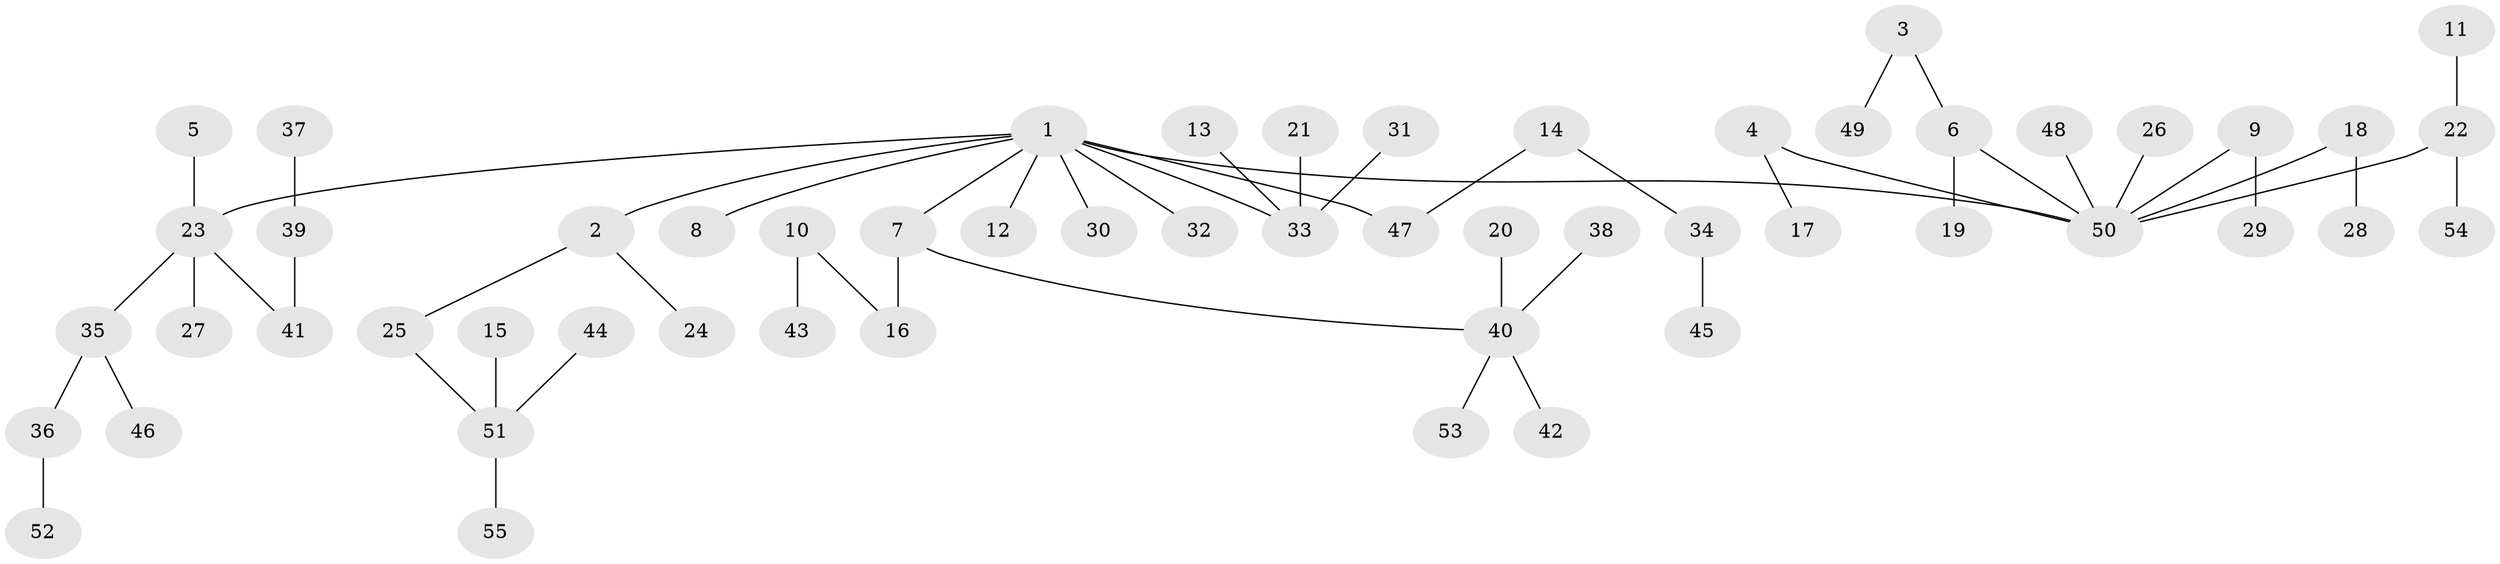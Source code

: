 // original degree distribution, {3: 0.13761467889908258, 8: 0.01834862385321101, 5: 0.027522935779816515, 4: 0.05504587155963303, 2: 0.21100917431192662, 6: 0.01834862385321101, 1: 0.5321100917431193}
// Generated by graph-tools (version 1.1) at 2025/26/03/09/25 03:26:29]
// undirected, 55 vertices, 54 edges
graph export_dot {
graph [start="1"]
  node [color=gray90,style=filled];
  1;
  2;
  3;
  4;
  5;
  6;
  7;
  8;
  9;
  10;
  11;
  12;
  13;
  14;
  15;
  16;
  17;
  18;
  19;
  20;
  21;
  22;
  23;
  24;
  25;
  26;
  27;
  28;
  29;
  30;
  31;
  32;
  33;
  34;
  35;
  36;
  37;
  38;
  39;
  40;
  41;
  42;
  43;
  44;
  45;
  46;
  47;
  48;
  49;
  50;
  51;
  52;
  53;
  54;
  55;
  1 -- 2 [weight=1.0];
  1 -- 7 [weight=1.0];
  1 -- 8 [weight=1.0];
  1 -- 12 [weight=1.0];
  1 -- 23 [weight=1.0];
  1 -- 30 [weight=1.0];
  1 -- 32 [weight=1.0];
  1 -- 33 [weight=1.0];
  1 -- 47 [weight=1.0];
  1 -- 50 [weight=1.0];
  2 -- 24 [weight=1.0];
  2 -- 25 [weight=1.0];
  3 -- 6 [weight=1.0];
  3 -- 49 [weight=1.0];
  4 -- 17 [weight=1.0];
  4 -- 50 [weight=1.0];
  5 -- 23 [weight=1.0];
  6 -- 19 [weight=1.0];
  6 -- 50 [weight=1.0];
  7 -- 16 [weight=1.0];
  7 -- 40 [weight=1.0];
  9 -- 29 [weight=1.0];
  9 -- 50 [weight=1.0];
  10 -- 16 [weight=1.0];
  10 -- 43 [weight=1.0];
  11 -- 22 [weight=1.0];
  13 -- 33 [weight=1.0];
  14 -- 34 [weight=1.0];
  14 -- 47 [weight=1.0];
  15 -- 51 [weight=1.0];
  18 -- 28 [weight=1.0];
  18 -- 50 [weight=1.0];
  20 -- 40 [weight=1.0];
  21 -- 33 [weight=1.0];
  22 -- 50 [weight=1.0];
  22 -- 54 [weight=1.0];
  23 -- 27 [weight=1.0];
  23 -- 35 [weight=1.0];
  23 -- 41 [weight=1.0];
  25 -- 51 [weight=1.0];
  26 -- 50 [weight=1.0];
  31 -- 33 [weight=1.0];
  34 -- 45 [weight=1.0];
  35 -- 36 [weight=1.0];
  35 -- 46 [weight=1.0];
  36 -- 52 [weight=1.0];
  37 -- 39 [weight=1.0];
  38 -- 40 [weight=1.0];
  39 -- 41 [weight=1.0];
  40 -- 42 [weight=1.0];
  40 -- 53 [weight=1.0];
  44 -- 51 [weight=1.0];
  48 -- 50 [weight=1.0];
  51 -- 55 [weight=1.0];
}
